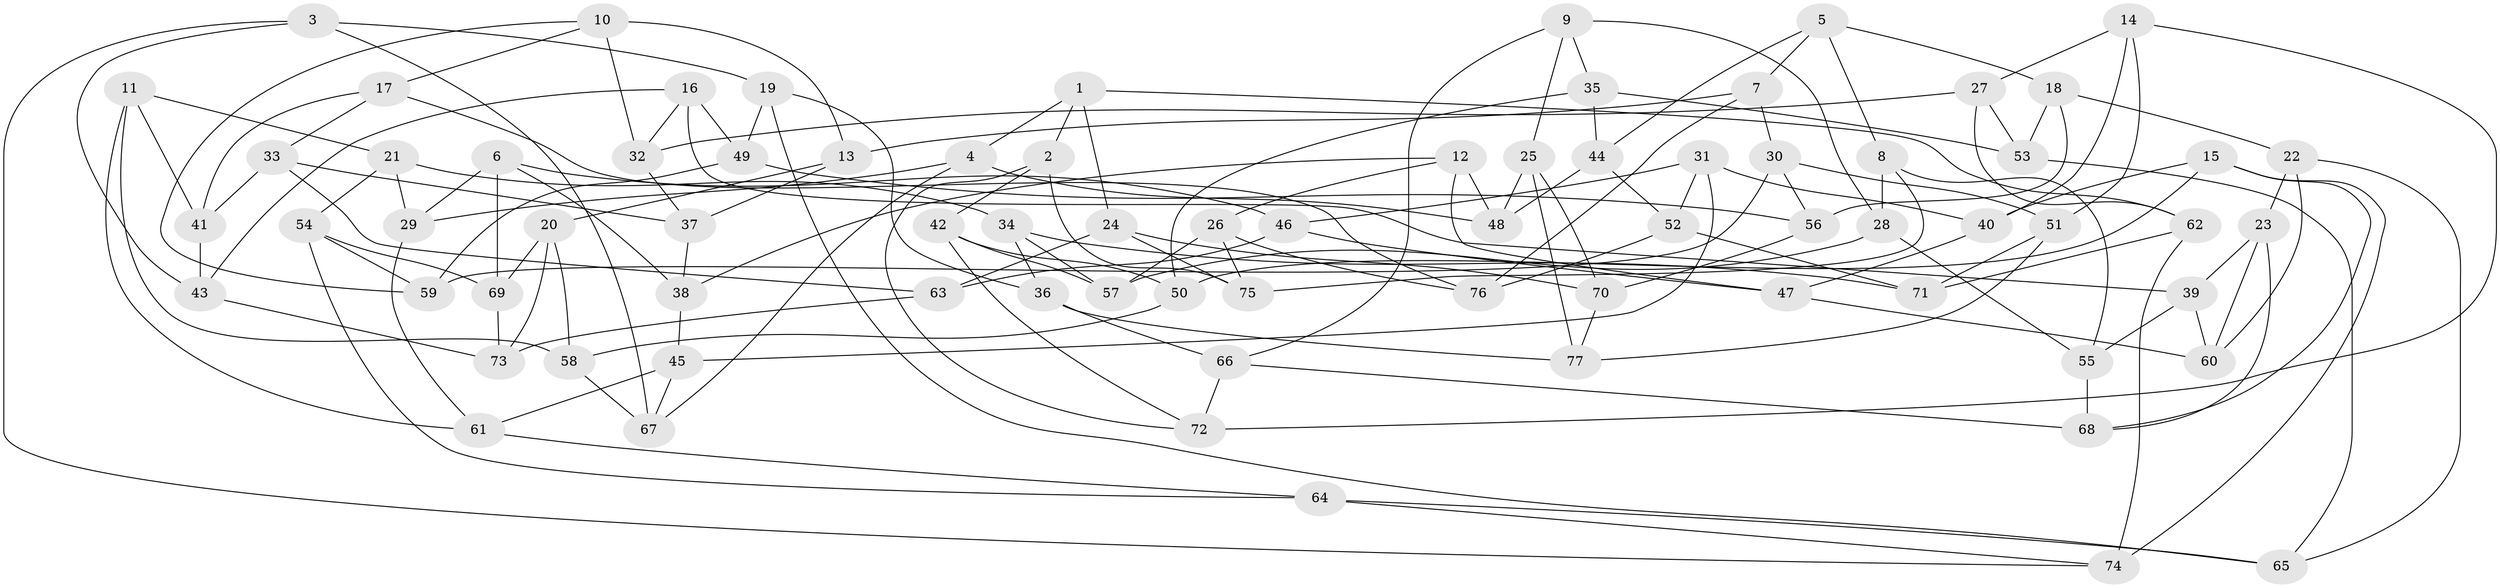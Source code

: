 // Generated by graph-tools (version 1.1) at 2025/02/03/09/25 03:02:59]
// undirected, 77 vertices, 154 edges
graph export_dot {
graph [start="1"]
  node [color=gray90,style=filled];
  1;
  2;
  3;
  4;
  5;
  6;
  7;
  8;
  9;
  10;
  11;
  12;
  13;
  14;
  15;
  16;
  17;
  18;
  19;
  20;
  21;
  22;
  23;
  24;
  25;
  26;
  27;
  28;
  29;
  30;
  31;
  32;
  33;
  34;
  35;
  36;
  37;
  38;
  39;
  40;
  41;
  42;
  43;
  44;
  45;
  46;
  47;
  48;
  49;
  50;
  51;
  52;
  53;
  54;
  55;
  56;
  57;
  58;
  59;
  60;
  61;
  62;
  63;
  64;
  65;
  66;
  67;
  68;
  69;
  70;
  71;
  72;
  73;
  74;
  75;
  76;
  77;
  1 -- 4;
  1 -- 24;
  1 -- 2;
  1 -- 62;
  2 -- 42;
  2 -- 72;
  2 -- 75;
  3 -- 43;
  3 -- 19;
  3 -- 74;
  3 -- 67;
  4 -- 29;
  4 -- 67;
  4 -- 48;
  5 -- 8;
  5 -- 18;
  5 -- 44;
  5 -- 7;
  6 -- 29;
  6 -- 46;
  6 -- 38;
  6 -- 69;
  7 -- 30;
  7 -- 76;
  7 -- 13;
  8 -- 75;
  8 -- 28;
  8 -- 55;
  9 -- 66;
  9 -- 28;
  9 -- 25;
  9 -- 35;
  10 -- 59;
  10 -- 13;
  10 -- 32;
  10 -- 17;
  11 -- 41;
  11 -- 21;
  11 -- 58;
  11 -- 61;
  12 -- 48;
  12 -- 38;
  12 -- 47;
  12 -- 26;
  13 -- 37;
  13 -- 20;
  14 -- 27;
  14 -- 72;
  14 -- 51;
  14 -- 40;
  15 -- 50;
  15 -- 74;
  15 -- 68;
  15 -- 40;
  16 -- 43;
  16 -- 39;
  16 -- 32;
  16 -- 49;
  17 -- 41;
  17 -- 33;
  17 -- 76;
  18 -- 22;
  18 -- 56;
  18 -- 53;
  19 -- 36;
  19 -- 49;
  19 -- 65;
  20 -- 58;
  20 -- 69;
  20 -- 73;
  21 -- 29;
  21 -- 54;
  21 -- 34;
  22 -- 60;
  22 -- 65;
  22 -- 23;
  23 -- 60;
  23 -- 39;
  23 -- 68;
  24 -- 75;
  24 -- 70;
  24 -- 63;
  25 -- 48;
  25 -- 70;
  25 -- 77;
  26 -- 76;
  26 -- 57;
  26 -- 75;
  27 -- 32;
  27 -- 53;
  27 -- 62;
  28 -- 55;
  28 -- 57;
  29 -- 61;
  30 -- 51;
  30 -- 56;
  30 -- 59;
  31 -- 52;
  31 -- 45;
  31 -- 46;
  31 -- 40;
  32 -- 37;
  33 -- 37;
  33 -- 41;
  33 -- 63;
  34 -- 36;
  34 -- 71;
  34 -- 57;
  35 -- 53;
  35 -- 50;
  35 -- 44;
  36 -- 77;
  36 -- 66;
  37 -- 38;
  38 -- 45;
  39 -- 55;
  39 -- 60;
  40 -- 47;
  41 -- 43;
  42 -- 72;
  42 -- 50;
  42 -- 57;
  43 -- 73;
  44 -- 52;
  44 -- 48;
  45 -- 61;
  45 -- 67;
  46 -- 63;
  46 -- 47;
  47 -- 60;
  49 -- 56;
  49 -- 59;
  50 -- 58;
  51 -- 77;
  51 -- 71;
  52 -- 76;
  52 -- 71;
  53 -- 65;
  54 -- 69;
  54 -- 59;
  54 -- 64;
  55 -- 68;
  56 -- 70;
  58 -- 67;
  61 -- 64;
  62 -- 74;
  62 -- 71;
  63 -- 73;
  64 -- 65;
  64 -- 74;
  66 -- 68;
  66 -- 72;
  69 -- 73;
  70 -- 77;
}
